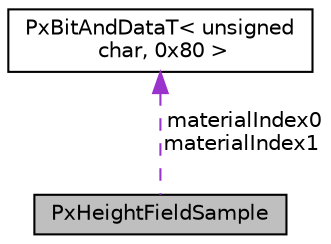 digraph "PxHeightFieldSample"
{
  edge [fontname="Helvetica",fontsize="10",labelfontname="Helvetica",labelfontsize="10"];
  node [fontname="Helvetica",fontsize="10",shape=record];
  Node1 [label="PxHeightFieldSample",height=0.2,width=0.4,color="black", fillcolor="grey75", style="filled", fontcolor="black"];
  Node2 -> Node1 [dir="back",color="darkorchid3",fontsize="10",style="dashed",label=" materialIndex0\nmaterialIndex1" ,fontname="Helvetica"];
  Node2 [label="PxBitAndDataT\< unsigned\l char, 0x80 \>",height=0.2,width=0.4,color="black", fillcolor="white", style="filled",URL="$classPxBitAndDataT.html"];
}
